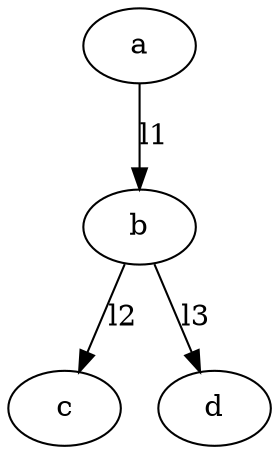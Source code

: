 digraph g {
    n86f7e437fa [label="a"];
    ne9d71f5ee7 [label="b"];
    n84a516841b [label="c"];
    n3c363836cf [label="d"];
    n86f7e437fa -> ne9d71f5ee7 [label="l1"];
    ne9d71f5ee7 -> n84a516841b [label="l2"];
    ne9d71f5ee7 -> n3c363836cf [label="l3"];
}
